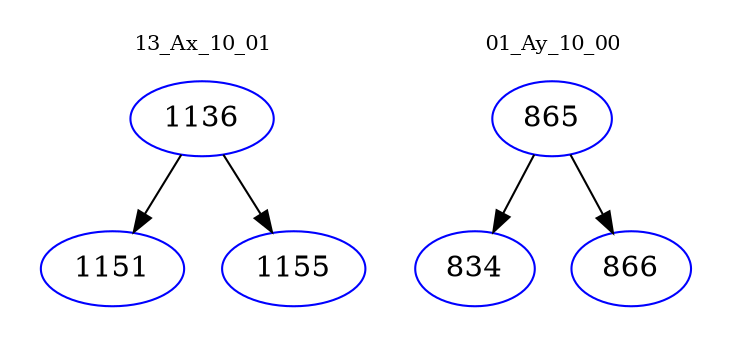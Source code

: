 digraph{
subgraph cluster_0 {
color = white
label = "13_Ax_10_01";
fontsize=10;
T0_1136 [label="1136", color="blue"]
T0_1136 -> T0_1151 [color="black"]
T0_1151 [label="1151", color="blue"]
T0_1136 -> T0_1155 [color="black"]
T0_1155 [label="1155", color="blue"]
}
subgraph cluster_1 {
color = white
label = "01_Ay_10_00";
fontsize=10;
T1_865 [label="865", color="blue"]
T1_865 -> T1_834 [color="black"]
T1_834 [label="834", color="blue"]
T1_865 -> T1_866 [color="black"]
T1_866 [label="866", color="blue"]
}
}
